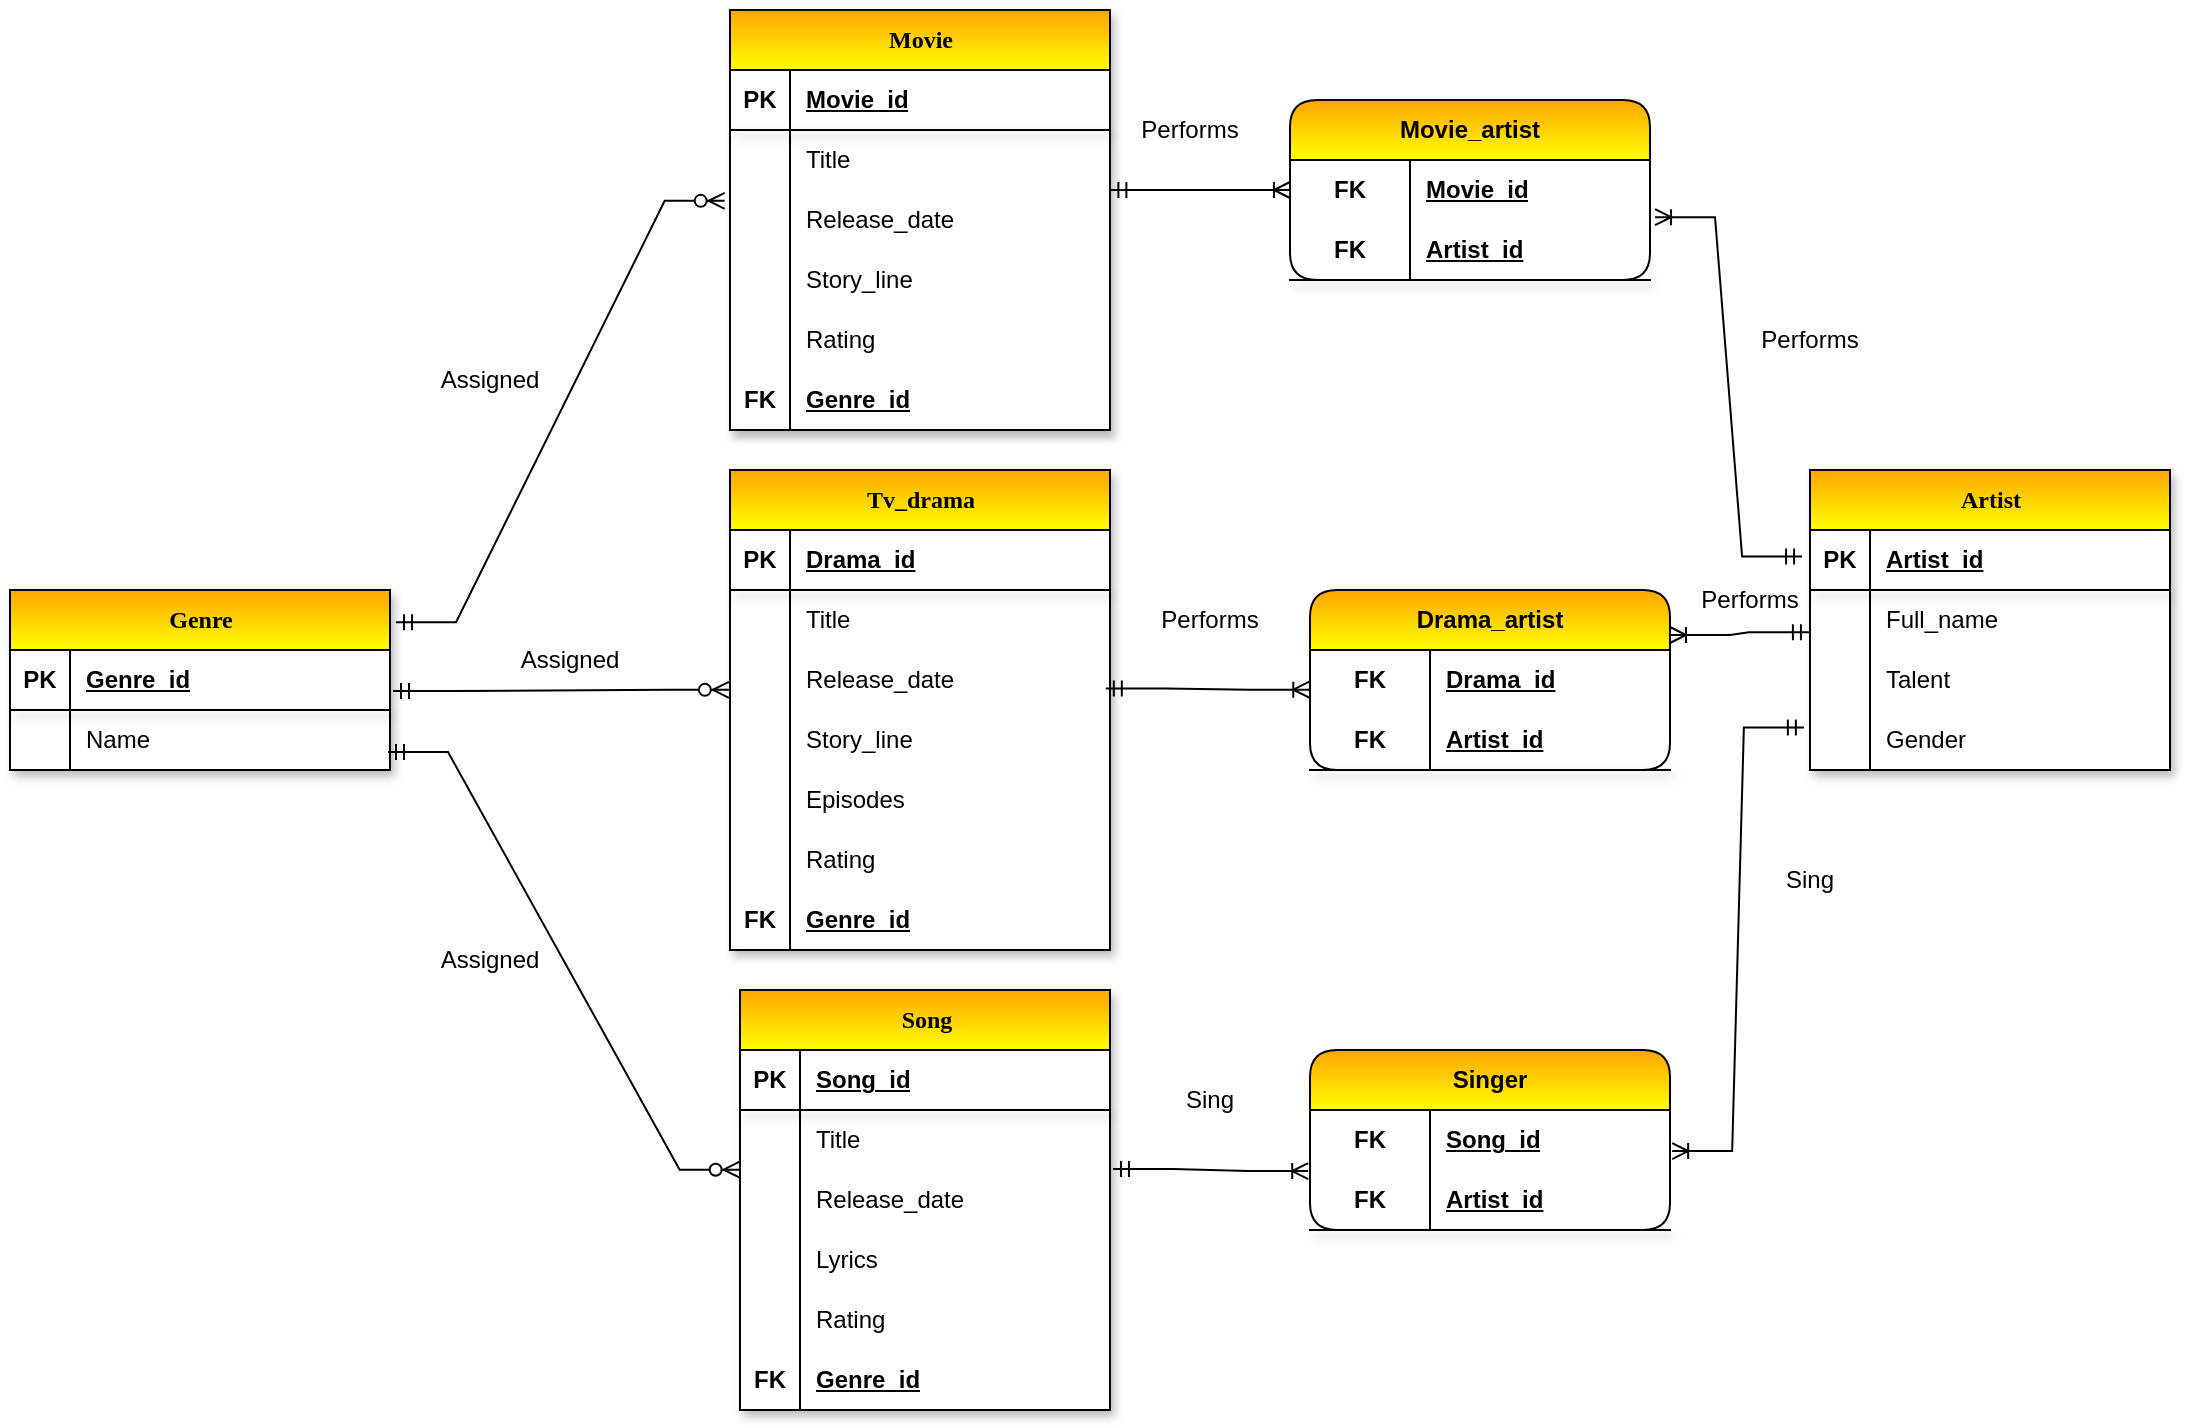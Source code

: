 <mxfile version="24.2.7" type="github">
  <diagram id="R2lEEEUBdFMjLlhIrx00" name="Page-1">
    <mxGraphModel dx="1913" dy="510" grid="1" gridSize="10" guides="1" tooltips="1" connect="1" arrows="1" fold="1" page="1" pageScale="1" pageWidth="850" pageHeight="1100" math="0" shadow="0" extFonts="Permanent Marker^https://fonts.googleapis.com/css?family=Permanent+Marker">
      <root>
        <mxCell id="0" />
        <mxCell id="1" parent="0" />
        <mxCell id="d4R7U-uVVvmvV2DnVo3v-1" value="&lt;font face=&quot;Times New Roman&quot;&gt;Movie&lt;/font&gt;" style="shape=table;startSize=30;container=1;collapsible=1;childLayout=tableLayout;fixedRows=1;rowLines=0;fontStyle=1;align=center;resizeLast=1;html=1;gradientColor=#FFFF00;swimlaneFillColor=default;fillColor=#FFA500;shadow=1;" parent="1" vertex="1">
          <mxGeometry x="330" y="270" width="190" height="210" as="geometry">
            <mxRectangle x="330" y="270" width="70" height="30" as="alternateBounds" />
          </mxGeometry>
        </mxCell>
        <mxCell id="d4R7U-uVVvmvV2DnVo3v-2" value="" style="shape=tableRow;horizontal=0;startSize=0;swimlaneHead=0;swimlaneBody=0;fillColor=none;collapsible=0;dropTarget=0;points=[[0,0.5],[1,0.5]];portConstraint=eastwest;top=0;left=0;right=0;bottom=1;shadow=1;" parent="d4R7U-uVVvmvV2DnVo3v-1" vertex="1">
          <mxGeometry y="30" width="190" height="30" as="geometry" />
        </mxCell>
        <mxCell id="d4R7U-uVVvmvV2DnVo3v-3" value="PK" style="shape=partialRectangle;connectable=0;fillColor=none;top=0;left=0;bottom=0;right=0;fontStyle=1;overflow=hidden;whiteSpace=wrap;html=1;shadow=1;" parent="d4R7U-uVVvmvV2DnVo3v-2" vertex="1">
          <mxGeometry width="30" height="30" as="geometry">
            <mxRectangle width="30" height="30" as="alternateBounds" />
          </mxGeometry>
        </mxCell>
        <mxCell id="d4R7U-uVVvmvV2DnVo3v-4" value="Movie_id" style="shape=partialRectangle;connectable=0;fillColor=none;top=0;left=0;bottom=0;right=0;align=left;spacingLeft=6;fontStyle=5;overflow=hidden;whiteSpace=wrap;html=1;shadow=1;" parent="d4R7U-uVVvmvV2DnVo3v-2" vertex="1">
          <mxGeometry x="30" width="160" height="30" as="geometry">
            <mxRectangle width="160" height="30" as="alternateBounds" />
          </mxGeometry>
        </mxCell>
        <mxCell id="d4R7U-uVVvmvV2DnVo3v-5" value="" style="shape=tableRow;horizontal=0;startSize=0;swimlaneHead=0;swimlaneBody=0;fillColor=none;collapsible=0;dropTarget=0;points=[[0,0.5],[1,0.5]];portConstraint=eastwest;top=0;left=0;right=0;bottom=0;shadow=1;" parent="d4R7U-uVVvmvV2DnVo3v-1" vertex="1">
          <mxGeometry y="60" width="190" height="30" as="geometry" />
        </mxCell>
        <mxCell id="d4R7U-uVVvmvV2DnVo3v-6" value="" style="shape=partialRectangle;connectable=0;fillColor=none;top=0;left=0;bottom=0;right=0;editable=1;overflow=hidden;whiteSpace=wrap;html=1;shadow=1;" parent="d4R7U-uVVvmvV2DnVo3v-5" vertex="1">
          <mxGeometry width="30" height="30" as="geometry">
            <mxRectangle width="30" height="30" as="alternateBounds" />
          </mxGeometry>
        </mxCell>
        <mxCell id="d4R7U-uVVvmvV2DnVo3v-7" value="Title" style="shape=partialRectangle;connectable=0;fillColor=none;top=0;left=0;bottom=0;right=0;align=left;spacingLeft=6;overflow=hidden;whiteSpace=wrap;html=1;shadow=1;" parent="d4R7U-uVVvmvV2DnVo3v-5" vertex="1">
          <mxGeometry x="30" width="160" height="30" as="geometry">
            <mxRectangle width="160" height="30" as="alternateBounds" />
          </mxGeometry>
        </mxCell>
        <mxCell id="d4R7U-uVVvmvV2DnVo3v-8" value="" style="shape=tableRow;horizontal=0;startSize=0;swimlaneHead=0;swimlaneBody=0;fillColor=none;collapsible=0;dropTarget=0;points=[[0,0.5],[1,0.5]];portConstraint=eastwest;top=0;left=0;right=0;bottom=0;shadow=1;" parent="d4R7U-uVVvmvV2DnVo3v-1" vertex="1">
          <mxGeometry y="90" width="190" height="30" as="geometry" />
        </mxCell>
        <mxCell id="d4R7U-uVVvmvV2DnVo3v-9" value="" style="shape=partialRectangle;connectable=0;fillColor=none;top=0;left=0;bottom=0;right=0;editable=1;overflow=hidden;whiteSpace=wrap;html=1;shadow=1;" parent="d4R7U-uVVvmvV2DnVo3v-8" vertex="1">
          <mxGeometry width="30" height="30" as="geometry">
            <mxRectangle width="30" height="30" as="alternateBounds" />
          </mxGeometry>
        </mxCell>
        <mxCell id="d4R7U-uVVvmvV2DnVo3v-10" value="Release_date" style="shape=partialRectangle;connectable=0;fillColor=none;top=0;left=0;bottom=0;right=0;align=left;spacingLeft=6;overflow=hidden;whiteSpace=wrap;html=1;shadow=1;" parent="d4R7U-uVVvmvV2DnVo3v-8" vertex="1">
          <mxGeometry x="30" width="160" height="30" as="geometry">
            <mxRectangle width="160" height="30" as="alternateBounds" />
          </mxGeometry>
        </mxCell>
        <mxCell id="d4R7U-uVVvmvV2DnVo3v-11" value="" style="shape=tableRow;horizontal=0;startSize=0;swimlaneHead=0;swimlaneBody=0;fillColor=none;collapsible=0;dropTarget=0;points=[[0,0.5],[1,0.5]];portConstraint=eastwest;top=0;left=0;right=0;bottom=0;shadow=1;" parent="d4R7U-uVVvmvV2DnVo3v-1" vertex="1">
          <mxGeometry y="120" width="190" height="30" as="geometry" />
        </mxCell>
        <mxCell id="d4R7U-uVVvmvV2DnVo3v-12" value="" style="shape=partialRectangle;connectable=0;fillColor=none;top=0;left=0;bottom=0;right=0;editable=1;overflow=hidden;whiteSpace=wrap;html=1;shadow=1;" parent="d4R7U-uVVvmvV2DnVo3v-11" vertex="1">
          <mxGeometry width="30" height="30" as="geometry">
            <mxRectangle width="30" height="30" as="alternateBounds" />
          </mxGeometry>
        </mxCell>
        <mxCell id="d4R7U-uVVvmvV2DnVo3v-13" value="Story_line" style="shape=partialRectangle;connectable=0;fillColor=none;top=0;left=0;bottom=0;right=0;align=left;spacingLeft=6;overflow=hidden;whiteSpace=wrap;html=1;shadow=1;" parent="d4R7U-uVVvmvV2DnVo3v-11" vertex="1">
          <mxGeometry x="30" width="160" height="30" as="geometry">
            <mxRectangle width="160" height="30" as="alternateBounds" />
          </mxGeometry>
        </mxCell>
        <mxCell id="d4R7U-uVVvmvV2DnVo3v-127" value="" style="shape=tableRow;horizontal=0;startSize=0;swimlaneHead=0;swimlaneBody=0;fillColor=none;collapsible=0;dropTarget=0;points=[[0,0.5],[1,0.5]];portConstraint=eastwest;top=0;left=0;right=0;bottom=0;shadow=1;" parent="d4R7U-uVVvmvV2DnVo3v-1" vertex="1">
          <mxGeometry y="150" width="190" height="30" as="geometry" />
        </mxCell>
        <mxCell id="d4R7U-uVVvmvV2DnVo3v-128" value="" style="shape=partialRectangle;connectable=0;fillColor=none;top=0;left=0;bottom=0;right=0;editable=1;overflow=hidden;whiteSpace=wrap;html=1;shadow=1;" parent="d4R7U-uVVvmvV2DnVo3v-127" vertex="1">
          <mxGeometry width="30" height="30" as="geometry">
            <mxRectangle width="30" height="30" as="alternateBounds" />
          </mxGeometry>
        </mxCell>
        <mxCell id="d4R7U-uVVvmvV2DnVo3v-129" value="Rating" style="shape=partialRectangle;connectable=0;fillColor=none;top=0;left=0;bottom=0;right=0;align=left;spacingLeft=6;overflow=hidden;whiteSpace=wrap;html=1;shadow=1;" parent="d4R7U-uVVvmvV2DnVo3v-127" vertex="1">
          <mxGeometry x="30" width="160" height="30" as="geometry">
            <mxRectangle width="160" height="30" as="alternateBounds" />
          </mxGeometry>
        </mxCell>
        <mxCell id="18lf-Ydy5xleRMhgk-2t-23" value="" style="shape=tableRow;horizontal=0;startSize=0;swimlaneHead=0;swimlaneBody=0;fillColor=none;collapsible=0;dropTarget=0;points=[[0,0.5],[1,0.5]];portConstraint=eastwest;top=0;left=0;right=0;bottom=1;shadow=1;" vertex="1" parent="d4R7U-uVVvmvV2DnVo3v-1">
          <mxGeometry y="180" width="190" height="30" as="geometry" />
        </mxCell>
        <mxCell id="18lf-Ydy5xleRMhgk-2t-24" value="FK" style="shape=partialRectangle;connectable=0;fillColor=none;top=0;left=0;bottom=0;right=0;fontStyle=1;overflow=hidden;whiteSpace=wrap;html=1;shadow=1;" vertex="1" parent="18lf-Ydy5xleRMhgk-2t-23">
          <mxGeometry width="30" height="30" as="geometry">
            <mxRectangle width="30" height="30" as="alternateBounds" />
          </mxGeometry>
        </mxCell>
        <mxCell id="18lf-Ydy5xleRMhgk-2t-25" value="Genre_id" style="shape=partialRectangle;connectable=0;fillColor=none;top=0;left=0;bottom=0;right=0;align=left;spacingLeft=6;fontStyle=5;overflow=hidden;whiteSpace=wrap;html=1;shadow=1;" vertex="1" parent="18lf-Ydy5xleRMhgk-2t-23">
          <mxGeometry x="30" width="160" height="30" as="geometry">
            <mxRectangle width="160" height="30" as="alternateBounds" />
          </mxGeometry>
        </mxCell>
        <mxCell id="d4R7U-uVVvmvV2DnVo3v-42" value="&lt;font face=&quot;Times New Roman&quot;&gt;Tv_drama&lt;/font&gt;" style="shape=table;startSize=30;container=1;collapsible=1;childLayout=tableLayout;fixedRows=1;rowLines=0;fontStyle=1;align=center;resizeLast=1;html=1;gradientColor=#FFFF00;swimlaneFillColor=default;fillColor=#FFA500;shadow=1;" parent="1" vertex="1">
          <mxGeometry x="330" y="500" width="190" height="240" as="geometry">
            <mxRectangle x="330" y="150" width="70" height="30" as="alternateBounds" />
          </mxGeometry>
        </mxCell>
        <mxCell id="d4R7U-uVVvmvV2DnVo3v-43" value="" style="shape=tableRow;horizontal=0;startSize=0;swimlaneHead=0;swimlaneBody=0;fillColor=none;collapsible=0;dropTarget=0;points=[[0,0.5],[1,0.5]];portConstraint=eastwest;top=0;left=0;right=0;bottom=1;shadow=1;" parent="d4R7U-uVVvmvV2DnVo3v-42" vertex="1">
          <mxGeometry y="30" width="190" height="30" as="geometry" />
        </mxCell>
        <mxCell id="d4R7U-uVVvmvV2DnVo3v-44" value="PK" style="shape=partialRectangle;connectable=0;fillColor=none;top=0;left=0;bottom=0;right=0;fontStyle=1;overflow=hidden;whiteSpace=wrap;html=1;shadow=1;" parent="d4R7U-uVVvmvV2DnVo3v-43" vertex="1">
          <mxGeometry width="30" height="30" as="geometry">
            <mxRectangle width="30" height="30" as="alternateBounds" />
          </mxGeometry>
        </mxCell>
        <mxCell id="d4R7U-uVVvmvV2DnVo3v-45" value="Drama_id" style="shape=partialRectangle;connectable=0;fillColor=none;top=0;left=0;bottom=0;right=0;align=left;spacingLeft=6;fontStyle=5;overflow=hidden;whiteSpace=wrap;html=1;shadow=1;" parent="d4R7U-uVVvmvV2DnVo3v-43" vertex="1">
          <mxGeometry x="30" width="160" height="30" as="geometry">
            <mxRectangle width="160" height="30" as="alternateBounds" />
          </mxGeometry>
        </mxCell>
        <mxCell id="d4R7U-uVVvmvV2DnVo3v-46" value="" style="shape=tableRow;horizontal=0;startSize=0;swimlaneHead=0;swimlaneBody=0;fillColor=none;collapsible=0;dropTarget=0;points=[[0,0.5],[1,0.5]];portConstraint=eastwest;top=0;left=0;right=0;bottom=0;shadow=1;" parent="d4R7U-uVVvmvV2DnVo3v-42" vertex="1">
          <mxGeometry y="60" width="190" height="30" as="geometry" />
        </mxCell>
        <mxCell id="d4R7U-uVVvmvV2DnVo3v-47" value="" style="shape=partialRectangle;connectable=0;fillColor=none;top=0;left=0;bottom=0;right=0;editable=1;overflow=hidden;whiteSpace=wrap;html=1;shadow=1;" parent="d4R7U-uVVvmvV2DnVo3v-46" vertex="1">
          <mxGeometry width="30" height="30" as="geometry">
            <mxRectangle width="30" height="30" as="alternateBounds" />
          </mxGeometry>
        </mxCell>
        <mxCell id="d4R7U-uVVvmvV2DnVo3v-48" value="Title" style="shape=partialRectangle;connectable=0;fillColor=none;top=0;left=0;bottom=0;right=0;align=left;spacingLeft=6;overflow=hidden;whiteSpace=wrap;html=1;shadow=1;" parent="d4R7U-uVVvmvV2DnVo3v-46" vertex="1">
          <mxGeometry x="30" width="160" height="30" as="geometry">
            <mxRectangle width="160" height="30" as="alternateBounds" />
          </mxGeometry>
        </mxCell>
        <mxCell id="d4R7U-uVVvmvV2DnVo3v-49" value="" style="shape=tableRow;horizontal=0;startSize=0;swimlaneHead=0;swimlaneBody=0;fillColor=none;collapsible=0;dropTarget=0;points=[[0,0.5],[1,0.5]];portConstraint=eastwest;top=0;left=0;right=0;bottom=0;shadow=1;" parent="d4R7U-uVVvmvV2DnVo3v-42" vertex="1">
          <mxGeometry y="90" width="190" height="30" as="geometry" />
        </mxCell>
        <mxCell id="d4R7U-uVVvmvV2DnVo3v-50" value="" style="shape=partialRectangle;connectable=0;fillColor=none;top=0;left=0;bottom=0;right=0;editable=1;overflow=hidden;whiteSpace=wrap;html=1;shadow=1;" parent="d4R7U-uVVvmvV2DnVo3v-49" vertex="1">
          <mxGeometry width="30" height="30" as="geometry">
            <mxRectangle width="30" height="30" as="alternateBounds" />
          </mxGeometry>
        </mxCell>
        <mxCell id="d4R7U-uVVvmvV2DnVo3v-51" value="Release_date" style="shape=partialRectangle;connectable=0;fillColor=none;top=0;left=0;bottom=0;right=0;align=left;spacingLeft=6;overflow=hidden;whiteSpace=wrap;html=1;shadow=1;" parent="d4R7U-uVVvmvV2DnVo3v-49" vertex="1">
          <mxGeometry x="30" width="160" height="30" as="geometry">
            <mxRectangle width="160" height="30" as="alternateBounds" />
          </mxGeometry>
        </mxCell>
        <mxCell id="d4R7U-uVVvmvV2DnVo3v-52" value="" style="shape=tableRow;horizontal=0;startSize=0;swimlaneHead=0;swimlaneBody=0;fillColor=none;collapsible=0;dropTarget=0;points=[[0,0.5],[1,0.5]];portConstraint=eastwest;top=0;left=0;right=0;bottom=0;shadow=1;" parent="d4R7U-uVVvmvV2DnVo3v-42" vertex="1">
          <mxGeometry y="120" width="190" height="30" as="geometry" />
        </mxCell>
        <mxCell id="d4R7U-uVVvmvV2DnVo3v-53" value="" style="shape=partialRectangle;connectable=0;fillColor=none;top=0;left=0;bottom=0;right=0;editable=1;overflow=hidden;whiteSpace=wrap;html=1;shadow=1;" parent="d4R7U-uVVvmvV2DnVo3v-52" vertex="1">
          <mxGeometry width="30" height="30" as="geometry">
            <mxRectangle width="30" height="30" as="alternateBounds" />
          </mxGeometry>
        </mxCell>
        <mxCell id="d4R7U-uVVvmvV2DnVo3v-54" value="Story_line" style="shape=partialRectangle;connectable=0;fillColor=none;top=0;left=0;bottom=0;right=0;align=left;spacingLeft=6;overflow=hidden;whiteSpace=wrap;html=1;shadow=1;" parent="d4R7U-uVVvmvV2DnVo3v-52" vertex="1">
          <mxGeometry x="30" width="160" height="30" as="geometry">
            <mxRectangle width="160" height="30" as="alternateBounds" />
          </mxGeometry>
        </mxCell>
        <mxCell id="d4R7U-uVVvmvV2DnVo3v-55" value="" style="shape=tableRow;horizontal=0;startSize=0;swimlaneHead=0;swimlaneBody=0;fillColor=none;collapsible=0;dropTarget=0;points=[[0,0.5],[1,0.5]];portConstraint=eastwest;top=0;left=0;right=0;bottom=0;shadow=1;" parent="d4R7U-uVVvmvV2DnVo3v-42" vertex="1">
          <mxGeometry y="150" width="190" height="30" as="geometry" />
        </mxCell>
        <mxCell id="d4R7U-uVVvmvV2DnVo3v-56" value="" style="shape=partialRectangle;connectable=0;fillColor=none;top=0;left=0;bottom=0;right=0;editable=1;overflow=hidden;whiteSpace=wrap;html=1;shadow=1;" parent="d4R7U-uVVvmvV2DnVo3v-55" vertex="1">
          <mxGeometry width="30" height="30" as="geometry">
            <mxRectangle width="30" height="30" as="alternateBounds" />
          </mxGeometry>
        </mxCell>
        <mxCell id="d4R7U-uVVvmvV2DnVo3v-57" value="Episodes" style="shape=partialRectangle;connectable=0;fillColor=none;top=0;left=0;bottom=0;right=0;align=left;spacingLeft=6;overflow=hidden;whiteSpace=wrap;html=1;shadow=1;" parent="d4R7U-uVVvmvV2DnVo3v-55" vertex="1">
          <mxGeometry x="30" width="160" height="30" as="geometry">
            <mxRectangle width="160" height="30" as="alternateBounds" />
          </mxGeometry>
        </mxCell>
        <mxCell id="d4R7U-uVVvmvV2DnVo3v-130" value="" style="shape=tableRow;horizontal=0;startSize=0;swimlaneHead=0;swimlaneBody=0;fillColor=none;collapsible=0;dropTarget=0;points=[[0,0.5],[1,0.5]];portConstraint=eastwest;top=0;left=0;right=0;bottom=0;shadow=1;" parent="d4R7U-uVVvmvV2DnVo3v-42" vertex="1">
          <mxGeometry y="180" width="190" height="30" as="geometry" />
        </mxCell>
        <mxCell id="d4R7U-uVVvmvV2DnVo3v-131" value="" style="shape=partialRectangle;connectable=0;fillColor=none;top=0;left=0;bottom=0;right=0;editable=1;overflow=hidden;whiteSpace=wrap;html=1;shadow=1;" parent="d4R7U-uVVvmvV2DnVo3v-130" vertex="1">
          <mxGeometry width="30" height="30" as="geometry">
            <mxRectangle width="30" height="30" as="alternateBounds" />
          </mxGeometry>
        </mxCell>
        <mxCell id="d4R7U-uVVvmvV2DnVo3v-132" value="Rating" style="shape=partialRectangle;connectable=0;fillColor=none;top=0;left=0;bottom=0;right=0;align=left;spacingLeft=6;overflow=hidden;whiteSpace=wrap;html=1;shadow=1;" parent="d4R7U-uVVvmvV2DnVo3v-130" vertex="1">
          <mxGeometry x="30" width="160" height="30" as="geometry">
            <mxRectangle width="160" height="30" as="alternateBounds" />
          </mxGeometry>
        </mxCell>
        <mxCell id="18lf-Ydy5xleRMhgk-2t-4" value="" style="shape=tableRow;horizontal=0;startSize=0;swimlaneHead=0;swimlaneBody=0;fillColor=none;collapsible=0;dropTarget=0;points=[[0,0.5],[1,0.5]];portConstraint=eastwest;top=0;left=0;right=0;bottom=0;shadow=1;" vertex="1" parent="d4R7U-uVVvmvV2DnVo3v-42">
          <mxGeometry y="210" width="190" height="30" as="geometry" />
        </mxCell>
        <mxCell id="18lf-Ydy5xleRMhgk-2t-5" value="&lt;b&gt;FK&lt;/b&gt;" style="shape=partialRectangle;connectable=0;fillColor=none;top=0;left=0;bottom=0;right=0;editable=1;overflow=hidden;whiteSpace=wrap;html=1;shadow=1;" vertex="1" parent="18lf-Ydy5xleRMhgk-2t-4">
          <mxGeometry width="30" height="30" as="geometry">
            <mxRectangle width="30" height="30" as="alternateBounds" />
          </mxGeometry>
        </mxCell>
        <mxCell id="18lf-Ydy5xleRMhgk-2t-6" value="&lt;b&gt;&lt;u&gt;Genre_id&lt;/u&gt;&lt;/b&gt;" style="shape=partialRectangle;connectable=0;fillColor=none;top=0;left=0;bottom=0;right=0;align=left;spacingLeft=6;overflow=hidden;whiteSpace=wrap;html=1;shadow=1;" vertex="1" parent="18lf-Ydy5xleRMhgk-2t-4">
          <mxGeometry x="30" width="160" height="30" as="geometry">
            <mxRectangle width="160" height="30" as="alternateBounds" />
          </mxGeometry>
        </mxCell>
        <mxCell id="d4R7U-uVVvmvV2DnVo3v-58" value="&lt;font face=&quot;Times New Roman&quot;&gt;Song&lt;/font&gt;" style="shape=table;startSize=30;container=1;collapsible=1;childLayout=tableLayout;fixedRows=1;rowLines=0;fontStyle=1;align=center;resizeLast=1;html=1;gradientColor=#FFFF00;swimlaneFillColor=default;fillColor=#FFA500;shadow=1;" parent="1" vertex="1">
          <mxGeometry x="335" y="760" width="185" height="210" as="geometry">
            <mxRectangle x="330" y="150" width="70" height="30" as="alternateBounds" />
          </mxGeometry>
        </mxCell>
        <mxCell id="d4R7U-uVVvmvV2DnVo3v-59" value="" style="shape=tableRow;horizontal=0;startSize=0;swimlaneHead=0;swimlaneBody=0;fillColor=none;collapsible=0;dropTarget=0;points=[[0,0.5],[1,0.5]];portConstraint=eastwest;top=0;left=0;right=0;bottom=1;shadow=1;" parent="d4R7U-uVVvmvV2DnVo3v-58" vertex="1">
          <mxGeometry y="30" width="185" height="30" as="geometry" />
        </mxCell>
        <mxCell id="d4R7U-uVVvmvV2DnVo3v-60" value="PK" style="shape=partialRectangle;connectable=0;fillColor=none;top=0;left=0;bottom=0;right=0;fontStyle=1;overflow=hidden;whiteSpace=wrap;html=1;shadow=1;" parent="d4R7U-uVVvmvV2DnVo3v-59" vertex="1">
          <mxGeometry width="30" height="30" as="geometry">
            <mxRectangle width="30" height="30" as="alternateBounds" />
          </mxGeometry>
        </mxCell>
        <mxCell id="d4R7U-uVVvmvV2DnVo3v-61" value="Song_id" style="shape=partialRectangle;connectable=0;fillColor=none;top=0;left=0;bottom=0;right=0;align=left;spacingLeft=6;fontStyle=5;overflow=hidden;whiteSpace=wrap;html=1;shadow=1;" parent="d4R7U-uVVvmvV2DnVo3v-59" vertex="1">
          <mxGeometry x="30" width="155" height="30" as="geometry">
            <mxRectangle width="155" height="30" as="alternateBounds" />
          </mxGeometry>
        </mxCell>
        <mxCell id="d4R7U-uVVvmvV2DnVo3v-62" value="" style="shape=tableRow;horizontal=0;startSize=0;swimlaneHead=0;swimlaneBody=0;fillColor=none;collapsible=0;dropTarget=0;points=[[0,0.5],[1,0.5]];portConstraint=eastwest;top=0;left=0;right=0;bottom=0;shadow=1;" parent="d4R7U-uVVvmvV2DnVo3v-58" vertex="1">
          <mxGeometry y="60" width="185" height="30" as="geometry" />
        </mxCell>
        <mxCell id="d4R7U-uVVvmvV2DnVo3v-63" value="" style="shape=partialRectangle;connectable=0;fillColor=none;top=0;left=0;bottom=0;right=0;editable=1;overflow=hidden;whiteSpace=wrap;html=1;shadow=1;" parent="d4R7U-uVVvmvV2DnVo3v-62" vertex="1">
          <mxGeometry width="30" height="30" as="geometry">
            <mxRectangle width="30" height="30" as="alternateBounds" />
          </mxGeometry>
        </mxCell>
        <mxCell id="d4R7U-uVVvmvV2DnVo3v-64" value="Title" style="shape=partialRectangle;connectable=0;fillColor=none;top=0;left=0;bottom=0;right=0;align=left;spacingLeft=6;overflow=hidden;whiteSpace=wrap;html=1;shadow=1;" parent="d4R7U-uVVvmvV2DnVo3v-62" vertex="1">
          <mxGeometry x="30" width="155" height="30" as="geometry">
            <mxRectangle width="155" height="30" as="alternateBounds" />
          </mxGeometry>
        </mxCell>
        <mxCell id="d4R7U-uVVvmvV2DnVo3v-65" value="" style="shape=tableRow;horizontal=0;startSize=0;swimlaneHead=0;swimlaneBody=0;fillColor=none;collapsible=0;dropTarget=0;points=[[0,0.5],[1,0.5]];portConstraint=eastwest;top=0;left=0;right=0;bottom=0;shadow=1;" parent="d4R7U-uVVvmvV2DnVo3v-58" vertex="1">
          <mxGeometry y="90" width="185" height="30" as="geometry" />
        </mxCell>
        <mxCell id="d4R7U-uVVvmvV2DnVo3v-66" value="" style="shape=partialRectangle;connectable=0;fillColor=none;top=0;left=0;bottom=0;right=0;editable=1;overflow=hidden;whiteSpace=wrap;html=1;shadow=1;" parent="d4R7U-uVVvmvV2DnVo3v-65" vertex="1">
          <mxGeometry width="30" height="30" as="geometry">
            <mxRectangle width="30" height="30" as="alternateBounds" />
          </mxGeometry>
        </mxCell>
        <mxCell id="d4R7U-uVVvmvV2DnVo3v-67" value="Release_date" style="shape=partialRectangle;connectable=0;fillColor=none;top=0;left=0;bottom=0;right=0;align=left;spacingLeft=6;overflow=hidden;whiteSpace=wrap;html=1;shadow=1;" parent="d4R7U-uVVvmvV2DnVo3v-65" vertex="1">
          <mxGeometry x="30" width="155" height="30" as="geometry">
            <mxRectangle width="155" height="30" as="alternateBounds" />
          </mxGeometry>
        </mxCell>
        <mxCell id="d4R7U-uVVvmvV2DnVo3v-68" value="" style="shape=tableRow;horizontal=0;startSize=0;swimlaneHead=0;swimlaneBody=0;fillColor=none;collapsible=0;dropTarget=0;points=[[0,0.5],[1,0.5]];portConstraint=eastwest;top=0;left=0;right=0;bottom=0;shadow=1;" parent="d4R7U-uVVvmvV2DnVo3v-58" vertex="1">
          <mxGeometry y="120" width="185" height="30" as="geometry" />
        </mxCell>
        <mxCell id="d4R7U-uVVvmvV2DnVo3v-69" value="" style="shape=partialRectangle;connectable=0;fillColor=none;top=0;left=0;bottom=0;right=0;editable=1;overflow=hidden;whiteSpace=wrap;html=1;shadow=1;" parent="d4R7U-uVVvmvV2DnVo3v-68" vertex="1">
          <mxGeometry width="30" height="30" as="geometry">
            <mxRectangle width="30" height="30" as="alternateBounds" />
          </mxGeometry>
        </mxCell>
        <mxCell id="d4R7U-uVVvmvV2DnVo3v-70" value="Lyrics" style="shape=partialRectangle;connectable=0;fillColor=none;top=0;left=0;bottom=0;right=0;align=left;spacingLeft=6;overflow=hidden;whiteSpace=wrap;html=1;shadow=1;" parent="d4R7U-uVVvmvV2DnVo3v-68" vertex="1">
          <mxGeometry x="30" width="155" height="30" as="geometry">
            <mxRectangle width="155" height="30" as="alternateBounds" />
          </mxGeometry>
        </mxCell>
        <mxCell id="d4R7U-uVVvmvV2DnVo3v-184" value="" style="shape=tableRow;horizontal=0;startSize=0;swimlaneHead=0;swimlaneBody=0;fillColor=none;collapsible=0;dropTarget=0;points=[[0,0.5],[1,0.5]];portConstraint=eastwest;top=0;left=0;right=0;bottom=0;shadow=1;" parent="d4R7U-uVVvmvV2DnVo3v-58" vertex="1">
          <mxGeometry y="150" width="185" height="30" as="geometry" />
        </mxCell>
        <mxCell id="d4R7U-uVVvmvV2DnVo3v-185" value="" style="shape=partialRectangle;connectable=0;fillColor=none;top=0;left=0;bottom=0;right=0;editable=1;overflow=hidden;whiteSpace=wrap;html=1;shadow=1;" parent="d4R7U-uVVvmvV2DnVo3v-184" vertex="1">
          <mxGeometry width="30" height="30" as="geometry">
            <mxRectangle width="30" height="30" as="alternateBounds" />
          </mxGeometry>
        </mxCell>
        <mxCell id="d4R7U-uVVvmvV2DnVo3v-186" value="Rating" style="shape=partialRectangle;connectable=0;fillColor=none;top=0;left=0;bottom=0;right=0;align=left;spacingLeft=6;overflow=hidden;whiteSpace=wrap;html=1;shadow=1;" parent="d4R7U-uVVvmvV2DnVo3v-184" vertex="1">
          <mxGeometry x="30" width="155" height="30" as="geometry">
            <mxRectangle width="155" height="30" as="alternateBounds" />
          </mxGeometry>
        </mxCell>
        <mxCell id="18lf-Ydy5xleRMhgk-2t-7" value="" style="shape=tableRow;horizontal=0;startSize=0;swimlaneHead=0;swimlaneBody=0;fillColor=none;collapsible=0;dropTarget=0;points=[[0,0.5],[1,0.5]];portConstraint=eastwest;top=0;left=0;right=0;bottom=0;shadow=1;" vertex="1" parent="d4R7U-uVVvmvV2DnVo3v-58">
          <mxGeometry y="180" width="185" height="30" as="geometry" />
        </mxCell>
        <mxCell id="18lf-Ydy5xleRMhgk-2t-8" value="&lt;b&gt;FK&lt;/b&gt;" style="shape=partialRectangle;connectable=0;fillColor=none;top=0;left=0;bottom=0;right=0;editable=1;overflow=hidden;whiteSpace=wrap;html=1;shadow=1;" vertex="1" parent="18lf-Ydy5xleRMhgk-2t-7">
          <mxGeometry width="30" height="30" as="geometry">
            <mxRectangle width="30" height="30" as="alternateBounds" />
          </mxGeometry>
        </mxCell>
        <mxCell id="18lf-Ydy5xleRMhgk-2t-9" value="&lt;u&gt;&lt;b&gt;Genre_id&lt;/b&gt;&lt;/u&gt;" style="shape=partialRectangle;connectable=0;fillColor=none;top=0;left=0;bottom=0;right=0;align=left;spacingLeft=6;overflow=hidden;whiteSpace=wrap;html=1;shadow=1;" vertex="1" parent="18lf-Ydy5xleRMhgk-2t-7">
          <mxGeometry x="30" width="155" height="30" as="geometry">
            <mxRectangle width="155" height="30" as="alternateBounds" />
          </mxGeometry>
        </mxCell>
        <mxCell id="d4R7U-uVVvmvV2DnVo3v-74" value="&lt;font face=&quot;Times New Roman&quot;&gt;Genre&lt;/font&gt;" style="shape=table;startSize=30;container=1;collapsible=1;childLayout=tableLayout;fixedRows=1;rowLines=0;fontStyle=1;align=center;resizeLast=1;html=1;gradientColor=#FFFF00;swimlaneFillColor=default;fillColor=#FFA500;shadow=1;" parent="1" vertex="1">
          <mxGeometry x="-30" y="560" width="190" height="90" as="geometry">
            <mxRectangle x="330" y="150" width="70" height="30" as="alternateBounds" />
          </mxGeometry>
        </mxCell>
        <mxCell id="d4R7U-uVVvmvV2DnVo3v-75" value="" style="shape=tableRow;horizontal=0;startSize=0;swimlaneHead=0;swimlaneBody=0;fillColor=none;collapsible=0;dropTarget=0;points=[[0,0.5],[1,0.5]];portConstraint=eastwest;top=0;left=0;right=0;bottom=1;shadow=1;" parent="d4R7U-uVVvmvV2DnVo3v-74" vertex="1">
          <mxGeometry y="30" width="190" height="30" as="geometry" />
        </mxCell>
        <mxCell id="d4R7U-uVVvmvV2DnVo3v-76" value="PK" style="shape=partialRectangle;connectable=0;fillColor=none;top=0;left=0;bottom=0;right=0;fontStyle=1;overflow=hidden;whiteSpace=wrap;html=1;shadow=1;" parent="d4R7U-uVVvmvV2DnVo3v-75" vertex="1">
          <mxGeometry width="30" height="30" as="geometry">
            <mxRectangle width="30" height="30" as="alternateBounds" />
          </mxGeometry>
        </mxCell>
        <mxCell id="d4R7U-uVVvmvV2DnVo3v-77" value="Genre_id" style="shape=partialRectangle;connectable=0;fillColor=none;top=0;left=0;bottom=0;right=0;align=left;spacingLeft=6;fontStyle=5;overflow=hidden;whiteSpace=wrap;html=1;shadow=1;" parent="d4R7U-uVVvmvV2DnVo3v-75" vertex="1">
          <mxGeometry x="30" width="160" height="30" as="geometry">
            <mxRectangle width="160" height="30" as="alternateBounds" />
          </mxGeometry>
        </mxCell>
        <mxCell id="d4R7U-uVVvmvV2DnVo3v-78" value="" style="shape=tableRow;horizontal=0;startSize=0;swimlaneHead=0;swimlaneBody=0;fillColor=none;collapsible=0;dropTarget=0;points=[[0,0.5],[1,0.5]];portConstraint=eastwest;top=0;left=0;right=0;bottom=0;shadow=1;" parent="d4R7U-uVVvmvV2DnVo3v-74" vertex="1">
          <mxGeometry y="60" width="190" height="30" as="geometry" />
        </mxCell>
        <mxCell id="d4R7U-uVVvmvV2DnVo3v-79" value="" style="shape=partialRectangle;connectable=0;fillColor=none;top=0;left=0;bottom=0;right=0;editable=1;overflow=hidden;whiteSpace=wrap;html=1;shadow=1;" parent="d4R7U-uVVvmvV2DnVo3v-78" vertex="1">
          <mxGeometry width="30" height="30" as="geometry">
            <mxRectangle width="30" height="30" as="alternateBounds" />
          </mxGeometry>
        </mxCell>
        <mxCell id="d4R7U-uVVvmvV2DnVo3v-80" value="Name" style="shape=partialRectangle;connectable=0;fillColor=none;top=0;left=0;bottom=0;right=0;align=left;spacingLeft=6;overflow=hidden;whiteSpace=wrap;html=1;shadow=1;" parent="d4R7U-uVVvmvV2DnVo3v-78" vertex="1">
          <mxGeometry x="30" width="160" height="30" as="geometry">
            <mxRectangle width="160" height="30" as="alternateBounds" />
          </mxGeometry>
        </mxCell>
        <mxCell id="d4R7U-uVVvmvV2DnVo3v-87" value="&lt;font face=&quot;Times New Roman&quot;&gt;Artist&lt;/font&gt;" style="shape=table;startSize=30;container=1;collapsible=1;childLayout=tableLayout;fixedRows=1;rowLines=0;fontStyle=1;align=center;resizeLast=1;html=1;gradientColor=#FFFF00;swimlaneFillColor=default;fillColor=#FFA500;shadow=1;" parent="1" vertex="1">
          <mxGeometry x="870" y="500" width="180" height="150" as="geometry">
            <mxRectangle x="330" y="150" width="70" height="30" as="alternateBounds" />
          </mxGeometry>
        </mxCell>
        <mxCell id="d4R7U-uVVvmvV2DnVo3v-88" value="" style="shape=tableRow;horizontal=0;startSize=0;swimlaneHead=0;swimlaneBody=0;fillColor=none;collapsible=0;dropTarget=0;points=[[0,0.5],[1,0.5]];portConstraint=eastwest;top=0;left=0;right=0;bottom=1;shadow=1;" parent="d4R7U-uVVvmvV2DnVo3v-87" vertex="1">
          <mxGeometry y="30" width="180" height="30" as="geometry" />
        </mxCell>
        <mxCell id="d4R7U-uVVvmvV2DnVo3v-89" value="PK" style="shape=partialRectangle;connectable=0;fillColor=none;top=0;left=0;bottom=0;right=0;fontStyle=1;overflow=hidden;whiteSpace=wrap;html=1;shadow=1;" parent="d4R7U-uVVvmvV2DnVo3v-88" vertex="1">
          <mxGeometry width="30" height="30" as="geometry">
            <mxRectangle width="30" height="30" as="alternateBounds" />
          </mxGeometry>
        </mxCell>
        <mxCell id="d4R7U-uVVvmvV2DnVo3v-90" value="Artist_id" style="shape=partialRectangle;connectable=0;fillColor=none;top=0;left=0;bottom=0;right=0;align=left;spacingLeft=6;fontStyle=5;overflow=hidden;whiteSpace=wrap;html=1;shadow=1;" parent="d4R7U-uVVvmvV2DnVo3v-88" vertex="1">
          <mxGeometry x="30" width="150" height="30" as="geometry">
            <mxRectangle width="150" height="30" as="alternateBounds" />
          </mxGeometry>
        </mxCell>
        <mxCell id="d4R7U-uVVvmvV2DnVo3v-91" value="" style="shape=tableRow;horizontal=0;startSize=0;swimlaneHead=0;swimlaneBody=0;fillColor=none;collapsible=0;dropTarget=0;points=[[0,0.5],[1,0.5]];portConstraint=eastwest;top=0;left=0;right=0;bottom=0;shadow=1;" parent="d4R7U-uVVvmvV2DnVo3v-87" vertex="1">
          <mxGeometry y="60" width="180" height="30" as="geometry" />
        </mxCell>
        <mxCell id="d4R7U-uVVvmvV2DnVo3v-92" value="" style="shape=partialRectangle;connectable=0;fillColor=none;top=0;left=0;bottom=0;right=0;editable=1;overflow=hidden;whiteSpace=wrap;html=1;shadow=1;" parent="d4R7U-uVVvmvV2DnVo3v-91" vertex="1">
          <mxGeometry width="30" height="30" as="geometry">
            <mxRectangle width="30" height="30" as="alternateBounds" />
          </mxGeometry>
        </mxCell>
        <mxCell id="d4R7U-uVVvmvV2DnVo3v-93" value="Full_name" style="shape=partialRectangle;connectable=0;fillColor=none;top=0;left=0;bottom=0;right=0;align=left;spacingLeft=6;overflow=hidden;whiteSpace=wrap;html=1;shadow=1;" parent="d4R7U-uVVvmvV2DnVo3v-91" vertex="1">
          <mxGeometry x="30" width="150" height="30" as="geometry">
            <mxRectangle width="150" height="30" as="alternateBounds" />
          </mxGeometry>
        </mxCell>
        <mxCell id="d4R7U-uVVvmvV2DnVo3v-94" value="" style="shape=tableRow;horizontal=0;startSize=0;swimlaneHead=0;swimlaneBody=0;fillColor=none;collapsible=0;dropTarget=0;points=[[0,0.5],[1,0.5]];portConstraint=eastwest;top=0;left=0;right=0;bottom=0;shadow=1;" parent="d4R7U-uVVvmvV2DnVo3v-87" vertex="1">
          <mxGeometry y="90" width="180" height="30" as="geometry" />
        </mxCell>
        <mxCell id="d4R7U-uVVvmvV2DnVo3v-95" value="" style="shape=partialRectangle;connectable=0;fillColor=none;top=0;left=0;bottom=0;right=0;editable=1;overflow=hidden;whiteSpace=wrap;html=1;shadow=1;" parent="d4R7U-uVVvmvV2DnVo3v-94" vertex="1">
          <mxGeometry width="30" height="30" as="geometry">
            <mxRectangle width="30" height="30" as="alternateBounds" />
          </mxGeometry>
        </mxCell>
        <mxCell id="d4R7U-uVVvmvV2DnVo3v-96" value="Talent" style="shape=partialRectangle;connectable=0;fillColor=none;top=0;left=0;bottom=0;right=0;align=left;spacingLeft=6;overflow=hidden;whiteSpace=wrap;html=1;shadow=1;" parent="d4R7U-uVVvmvV2DnVo3v-94" vertex="1">
          <mxGeometry x="30" width="150" height="30" as="geometry">
            <mxRectangle width="150" height="30" as="alternateBounds" />
          </mxGeometry>
        </mxCell>
        <mxCell id="d4R7U-uVVvmvV2DnVo3v-97" value="" style="shape=tableRow;horizontal=0;startSize=0;swimlaneHead=0;swimlaneBody=0;fillColor=none;collapsible=0;dropTarget=0;points=[[0,0.5],[1,0.5]];portConstraint=eastwest;top=0;left=0;right=0;bottom=0;shadow=1;" parent="d4R7U-uVVvmvV2DnVo3v-87" vertex="1">
          <mxGeometry y="120" width="180" height="30" as="geometry" />
        </mxCell>
        <mxCell id="d4R7U-uVVvmvV2DnVo3v-98" value="" style="shape=partialRectangle;connectable=0;fillColor=none;top=0;left=0;bottom=0;right=0;editable=1;overflow=hidden;whiteSpace=wrap;html=1;shadow=1;" parent="d4R7U-uVVvmvV2DnVo3v-97" vertex="1">
          <mxGeometry width="30" height="30" as="geometry">
            <mxRectangle width="30" height="30" as="alternateBounds" />
          </mxGeometry>
        </mxCell>
        <mxCell id="d4R7U-uVVvmvV2DnVo3v-99" value="Gender" style="shape=partialRectangle;connectable=0;fillColor=none;top=0;left=0;bottom=0;right=0;align=left;spacingLeft=6;overflow=hidden;whiteSpace=wrap;html=1;shadow=1;" parent="d4R7U-uVVvmvV2DnVo3v-97" vertex="1">
          <mxGeometry x="30" width="150" height="30" as="geometry">
            <mxRectangle width="150" height="30" as="alternateBounds" />
          </mxGeometry>
        </mxCell>
        <mxCell id="d4R7U-uVVvmvV2DnVo3v-133" value="Movie_artist" style="shape=table;startSize=30;container=1;collapsible=1;childLayout=tableLayout;fixedRows=1;rowLines=0;fontStyle=1;align=center;resizeLast=1;html=1;whiteSpace=wrap;gradientColor=#FFFF00;fillColor=#FFA500;swimlaneFillColor=default;shadow=0;rounded=1;" parent="1" vertex="1">
          <mxGeometry x="610" y="315" width="180" height="90" as="geometry" />
        </mxCell>
        <mxCell id="d4R7U-uVVvmvV2DnVo3v-134" value="" style="shape=tableRow;horizontal=0;startSize=0;swimlaneHead=0;swimlaneBody=0;fillColor=none;collapsible=0;dropTarget=0;points=[[0,0.5],[1,0.5]];portConstraint=eastwest;top=0;left=0;right=0;bottom=0;html=1;shadow=1;" parent="d4R7U-uVVvmvV2DnVo3v-133" vertex="1">
          <mxGeometry y="30" width="180" height="30" as="geometry" />
        </mxCell>
        <mxCell id="d4R7U-uVVvmvV2DnVo3v-135" value="FK" style="shape=partialRectangle;connectable=0;fillColor=none;top=0;left=0;bottom=0;right=0;fontStyle=1;overflow=hidden;html=1;whiteSpace=wrap;shadow=1;" parent="d4R7U-uVVvmvV2DnVo3v-134" vertex="1">
          <mxGeometry width="60" height="30" as="geometry">
            <mxRectangle width="60" height="30" as="alternateBounds" />
          </mxGeometry>
        </mxCell>
        <mxCell id="d4R7U-uVVvmvV2DnVo3v-136" value="Movie_id" style="shape=partialRectangle;connectable=0;fillColor=none;top=0;left=0;bottom=0;right=0;align=left;spacingLeft=6;fontStyle=5;overflow=hidden;html=1;whiteSpace=wrap;shadow=1;" parent="d4R7U-uVVvmvV2DnVo3v-134" vertex="1">
          <mxGeometry x="60" width="120" height="30" as="geometry">
            <mxRectangle width="120" height="30" as="alternateBounds" />
          </mxGeometry>
        </mxCell>
        <mxCell id="d4R7U-uVVvmvV2DnVo3v-137" value="" style="shape=tableRow;horizontal=0;startSize=0;swimlaneHead=0;swimlaneBody=0;fillColor=none;collapsible=0;dropTarget=0;points=[[0,0.5],[1,0.5]];portConstraint=eastwest;top=0;left=0;right=0;bottom=1;html=1;shadow=1;" parent="d4R7U-uVVvmvV2DnVo3v-133" vertex="1">
          <mxGeometry y="60" width="180" height="30" as="geometry" />
        </mxCell>
        <mxCell id="d4R7U-uVVvmvV2DnVo3v-138" value="FK" style="shape=partialRectangle;connectable=0;fillColor=none;top=0;left=0;bottom=0;right=0;fontStyle=1;overflow=hidden;html=1;whiteSpace=wrap;shadow=1;" parent="d4R7U-uVVvmvV2DnVo3v-137" vertex="1">
          <mxGeometry width="60" height="30" as="geometry">
            <mxRectangle width="60" height="30" as="alternateBounds" />
          </mxGeometry>
        </mxCell>
        <mxCell id="d4R7U-uVVvmvV2DnVo3v-139" value="Artist_id" style="shape=partialRectangle;connectable=0;fillColor=none;top=0;left=0;bottom=0;right=0;align=left;spacingLeft=6;fontStyle=5;overflow=hidden;html=1;whiteSpace=wrap;shadow=1;" parent="d4R7U-uVVvmvV2DnVo3v-137" vertex="1">
          <mxGeometry x="60" width="120" height="30" as="geometry">
            <mxRectangle width="120" height="30" as="alternateBounds" />
          </mxGeometry>
        </mxCell>
        <mxCell id="d4R7U-uVVvmvV2DnVo3v-146" value="Drama_artist" style="shape=table;startSize=30;container=1;collapsible=1;childLayout=tableLayout;fixedRows=1;rowLines=0;fontStyle=1;align=center;resizeLast=1;html=1;whiteSpace=wrap;gradientColor=#FFFF00;fillColor=#FFA500;swimlaneFillColor=default;shadow=0;rounded=1;" parent="1" vertex="1">
          <mxGeometry x="620" y="560" width="180" height="90" as="geometry" />
        </mxCell>
        <mxCell id="d4R7U-uVVvmvV2DnVo3v-147" value="" style="shape=tableRow;horizontal=0;startSize=0;swimlaneHead=0;swimlaneBody=0;fillColor=none;collapsible=0;dropTarget=0;points=[[0,0.5],[1,0.5]];portConstraint=eastwest;top=0;left=0;right=0;bottom=0;html=1;shadow=1;" parent="d4R7U-uVVvmvV2DnVo3v-146" vertex="1">
          <mxGeometry y="30" width="180" height="30" as="geometry" />
        </mxCell>
        <mxCell id="d4R7U-uVVvmvV2DnVo3v-148" value="FK" style="shape=partialRectangle;connectable=0;fillColor=none;top=0;left=0;bottom=0;right=0;fontStyle=1;overflow=hidden;html=1;whiteSpace=wrap;shadow=1;" parent="d4R7U-uVVvmvV2DnVo3v-147" vertex="1">
          <mxGeometry width="60" height="30" as="geometry">
            <mxRectangle width="60" height="30" as="alternateBounds" />
          </mxGeometry>
        </mxCell>
        <mxCell id="d4R7U-uVVvmvV2DnVo3v-149" value="Drama_id" style="shape=partialRectangle;connectable=0;fillColor=none;top=0;left=0;bottom=0;right=0;align=left;spacingLeft=6;fontStyle=5;overflow=hidden;html=1;whiteSpace=wrap;shadow=1;" parent="d4R7U-uVVvmvV2DnVo3v-147" vertex="1">
          <mxGeometry x="60" width="120" height="30" as="geometry">
            <mxRectangle width="120" height="30" as="alternateBounds" />
          </mxGeometry>
        </mxCell>
        <mxCell id="d4R7U-uVVvmvV2DnVo3v-150" value="" style="shape=tableRow;horizontal=0;startSize=0;swimlaneHead=0;swimlaneBody=0;fillColor=none;collapsible=0;dropTarget=0;points=[[0,0.5],[1,0.5]];portConstraint=eastwest;top=0;left=0;right=0;bottom=1;html=1;shadow=1;" parent="d4R7U-uVVvmvV2DnVo3v-146" vertex="1">
          <mxGeometry y="60" width="180" height="30" as="geometry" />
        </mxCell>
        <mxCell id="d4R7U-uVVvmvV2DnVo3v-151" value="FK" style="shape=partialRectangle;connectable=0;fillColor=none;top=0;left=0;bottom=0;right=0;fontStyle=1;overflow=hidden;html=1;whiteSpace=wrap;shadow=1;" parent="d4R7U-uVVvmvV2DnVo3v-150" vertex="1">
          <mxGeometry width="60" height="30" as="geometry">
            <mxRectangle width="60" height="30" as="alternateBounds" />
          </mxGeometry>
        </mxCell>
        <mxCell id="d4R7U-uVVvmvV2DnVo3v-152" value="Artist_id" style="shape=partialRectangle;connectable=0;fillColor=none;top=0;left=0;bottom=0;right=0;align=left;spacingLeft=6;fontStyle=5;overflow=hidden;html=1;whiteSpace=wrap;shadow=1;" parent="d4R7U-uVVvmvV2DnVo3v-150" vertex="1">
          <mxGeometry x="60" width="120" height="30" as="geometry">
            <mxRectangle width="120" height="30" as="alternateBounds" />
          </mxGeometry>
        </mxCell>
        <mxCell id="d4R7U-uVVvmvV2DnVo3v-153" value="Singer" style="shape=table;startSize=30;container=1;collapsible=1;childLayout=tableLayout;fixedRows=1;rowLines=0;fontStyle=1;align=center;resizeLast=1;html=1;whiteSpace=wrap;gradientColor=#FFFF00;fillColor=#FFA500;swimlaneFillColor=default;shadow=0;rounded=1;" parent="1" vertex="1">
          <mxGeometry x="620" y="790" width="180" height="90" as="geometry" />
        </mxCell>
        <mxCell id="d4R7U-uVVvmvV2DnVo3v-154" value="" style="shape=tableRow;horizontal=0;startSize=0;swimlaneHead=0;swimlaneBody=0;fillColor=none;collapsible=0;dropTarget=0;points=[[0,0.5],[1,0.5]];portConstraint=eastwest;top=0;left=0;right=0;bottom=0;html=1;shadow=1;" parent="d4R7U-uVVvmvV2DnVo3v-153" vertex="1">
          <mxGeometry y="30" width="180" height="30" as="geometry" />
        </mxCell>
        <mxCell id="d4R7U-uVVvmvV2DnVo3v-155" value="FK" style="shape=partialRectangle;connectable=0;fillColor=none;top=0;left=0;bottom=0;right=0;fontStyle=1;overflow=hidden;html=1;whiteSpace=wrap;shadow=1;" parent="d4R7U-uVVvmvV2DnVo3v-154" vertex="1">
          <mxGeometry width="60" height="30" as="geometry">
            <mxRectangle width="60" height="30" as="alternateBounds" />
          </mxGeometry>
        </mxCell>
        <mxCell id="d4R7U-uVVvmvV2DnVo3v-156" value="Song_id" style="shape=partialRectangle;connectable=0;fillColor=none;top=0;left=0;bottom=0;right=0;align=left;spacingLeft=6;fontStyle=5;overflow=hidden;html=1;whiteSpace=wrap;shadow=1;" parent="d4R7U-uVVvmvV2DnVo3v-154" vertex="1">
          <mxGeometry x="60" width="120" height="30" as="geometry">
            <mxRectangle width="120" height="30" as="alternateBounds" />
          </mxGeometry>
        </mxCell>
        <mxCell id="d4R7U-uVVvmvV2DnVo3v-157" value="" style="shape=tableRow;horizontal=0;startSize=0;swimlaneHead=0;swimlaneBody=0;fillColor=none;collapsible=0;dropTarget=0;points=[[0,0.5],[1,0.5]];portConstraint=eastwest;top=0;left=0;right=0;bottom=1;html=1;shadow=1;" parent="d4R7U-uVVvmvV2DnVo3v-153" vertex="1">
          <mxGeometry y="60" width="180" height="30" as="geometry" />
        </mxCell>
        <mxCell id="d4R7U-uVVvmvV2DnVo3v-158" value="FK" style="shape=partialRectangle;connectable=0;fillColor=none;top=0;left=0;bottom=0;right=0;fontStyle=1;overflow=hidden;html=1;whiteSpace=wrap;shadow=1;" parent="d4R7U-uVVvmvV2DnVo3v-157" vertex="1">
          <mxGeometry width="60" height="30" as="geometry">
            <mxRectangle width="60" height="30" as="alternateBounds" />
          </mxGeometry>
        </mxCell>
        <mxCell id="d4R7U-uVVvmvV2DnVo3v-159" value="Artist_id" style="shape=partialRectangle;connectable=0;fillColor=none;top=0;left=0;bottom=0;right=0;align=left;spacingLeft=6;fontStyle=5;overflow=hidden;html=1;whiteSpace=wrap;shadow=1;" parent="d4R7U-uVVvmvV2DnVo3v-157" vertex="1">
          <mxGeometry x="60" width="120" height="30" as="geometry">
            <mxRectangle width="120" height="30" as="alternateBounds" />
          </mxGeometry>
        </mxCell>
        <mxCell id="d4R7U-uVVvmvV2DnVo3v-187" value="" style="edgeStyle=entityRelationEdgeStyle;fontSize=12;html=1;endArrow=ERoneToMany;startArrow=ERmandOne;rounded=0;entryX=0;entryY=0.5;entryDx=0;entryDy=0;exitX=1.001;exitY=-0.002;exitDx=0;exitDy=0;exitPerimeter=0;" parent="1" source="d4R7U-uVVvmvV2DnVo3v-8" target="d4R7U-uVVvmvV2DnVo3v-134" edge="1">
          <mxGeometry width="100" height="100" relative="1" as="geometry">
            <mxPoint x="523" y="46" as="sourcePoint" />
            <mxPoint x="710" y="10" as="targetPoint" />
            <Array as="points">
              <mxPoint x="870" y="70" />
              <mxPoint x="880" y="60" />
            </Array>
          </mxGeometry>
        </mxCell>
        <mxCell id="d4R7U-uVVvmvV2DnVo3v-188" value="" style="edgeStyle=entityRelationEdgeStyle;fontSize=12;html=1;endArrow=ERoneToMany;startArrow=ERmandOne;rounded=0;exitX=1.008;exitY=-0.015;exitDx=0;exitDy=0;exitPerimeter=0;entryX=-0.005;entryY=0.018;entryDx=0;entryDy=0;entryPerimeter=0;" parent="1" source="d4R7U-uVVvmvV2DnVo3v-65" target="d4R7U-uVVvmvV2DnVo3v-157" edge="1">
          <mxGeometry width="100" height="100" relative="1" as="geometry">
            <mxPoint x="530" y="1120" as="sourcePoint" />
            <mxPoint x="850" y="1120" as="targetPoint" />
            <Array as="points">
              <mxPoint x="870" y="1150" />
              <mxPoint x="880" y="1140" />
            </Array>
          </mxGeometry>
        </mxCell>
        <mxCell id="d4R7U-uVVvmvV2DnVo3v-189" value="" style="edgeStyle=entityRelationEdgeStyle;fontSize=12;html=1;endArrow=ERoneToMany;startArrow=ERmandOne;rounded=0;exitX=0.989;exitY=0.641;exitDx=0;exitDy=0;exitPerimeter=0;entryX=-0.002;entryY=0.661;entryDx=0;entryDy=0;entryPerimeter=0;" parent="1" source="d4R7U-uVVvmvV2DnVo3v-49" target="d4R7U-uVVvmvV2DnVo3v-147" edge="1">
          <mxGeometry width="100" height="100" relative="1" as="geometry">
            <mxPoint x="540" y="610" as="sourcePoint" />
            <mxPoint x="861" y="609" as="targetPoint" />
            <Array as="points">
              <mxPoint x="870" y="640" />
              <mxPoint x="880" y="630" />
            </Array>
          </mxGeometry>
        </mxCell>
        <mxCell id="d4R7U-uVVvmvV2DnVo3v-192" value="" style="edgeStyle=entityRelationEdgeStyle;fontSize=12;html=1;endArrow=ERoneToMany;startArrow=ERmandOne;rounded=0;entryX=1;entryY=0.25;entryDx=0;entryDy=0;exitX=-0.003;exitY=0.704;exitDx=0;exitDy=0;exitPerimeter=0;" parent="1" source="d4R7U-uVVvmvV2DnVo3v-91" target="d4R7U-uVVvmvV2DnVo3v-146" edge="1">
          <mxGeometry width="100" height="100" relative="1" as="geometry">
            <mxPoint x="1275" y="586" as="sourcePoint" />
            <mxPoint x="1050" y="590" as="targetPoint" />
            <Array as="points">
              <mxPoint x="1302.09" y="640" />
              <mxPoint x="1160" y="590" />
              <mxPoint x="1312.09" y="630" />
            </Array>
          </mxGeometry>
        </mxCell>
        <mxCell id="d4R7U-uVVvmvV2DnVo3v-194" value="" style="edgeStyle=entityRelationEdgeStyle;fontSize=12;html=1;endArrow=ERoneToMany;startArrow=ERmandOne;rounded=0;entryX=1.006;entryY=0.684;entryDx=0;entryDy=0;entryPerimeter=0;exitX=-0.017;exitY=0.293;exitDx=0;exitDy=0;exitPerimeter=0;" parent="1" source="d4R7U-uVVvmvV2DnVo3v-97" target="d4R7U-uVVvmvV2DnVo3v-154" edge="1">
          <mxGeometry width="100" height="100" relative="1" as="geometry">
            <mxPoint x="1410" y="680" as="sourcePoint" />
            <mxPoint x="1510" y="580" as="targetPoint" />
          </mxGeometry>
        </mxCell>
        <mxCell id="d4R7U-uVVvmvV2DnVo3v-195" value="" style="edgeStyle=entityRelationEdgeStyle;fontSize=12;html=1;endArrow=ERoneToMany;startArrow=ERmandOne;rounded=0;entryX=1.014;entryY=0.953;entryDx=0;entryDy=0;entryPerimeter=0;exitX=-0.022;exitY=0.44;exitDx=0;exitDy=0;exitPerimeter=0;" parent="1" source="d4R7U-uVVvmvV2DnVo3v-88" target="d4R7U-uVVvmvV2DnVo3v-134" edge="1">
          <mxGeometry width="100" height="100" relative="1" as="geometry">
            <mxPoint x="830" y="470" as="sourcePoint" />
            <mxPoint x="930" y="370" as="targetPoint" />
          </mxGeometry>
        </mxCell>
        <mxCell id="d4R7U-uVVvmvV2DnVo3v-208" value="" style="edgeStyle=entityRelationEdgeStyle;fontSize=12;html=1;endArrow=ERzeroToMany;startArrow=ERmandOne;rounded=0;entryX=-0.014;entryY=0.181;entryDx=0;entryDy=0;entryPerimeter=0;exitX=1.016;exitY=0.179;exitDx=0;exitDy=0;exitPerimeter=0;" parent="1" source="d4R7U-uVVvmvV2DnVo3v-74" target="d4R7U-uVVvmvV2DnVo3v-8" edge="1">
          <mxGeometry width="100" height="100" relative="1" as="geometry">
            <mxPoint x="380" y="740" as="sourcePoint" />
            <mxPoint x="480" y="640" as="targetPoint" />
          </mxGeometry>
        </mxCell>
        <mxCell id="d4R7U-uVVvmvV2DnVo3v-209" value="" style="edgeStyle=entityRelationEdgeStyle;fontSize=12;html=1;endArrow=ERzeroToMany;startArrow=ERmandOne;rounded=0;exitX=1.008;exitY=0.684;exitDx=0;exitDy=0;exitPerimeter=0;entryX=-0.003;entryY=0.664;entryDx=0;entryDy=0;entryPerimeter=0;" parent="1" source="d4R7U-uVVvmvV2DnVo3v-75" target="d4R7U-uVVvmvV2DnVo3v-49" edge="1">
          <mxGeometry width="100" height="100" relative="1" as="geometry">
            <mxPoint x="170" y="611" as="sourcePoint" />
            <mxPoint x="320" y="610" as="targetPoint" />
          </mxGeometry>
        </mxCell>
        <mxCell id="d4R7U-uVVvmvV2DnVo3v-210" value="" style="edgeStyle=entityRelationEdgeStyle;fontSize=12;html=1;endArrow=ERzeroToMany;startArrow=ERmandOne;rounded=0;exitX=0.995;exitY=-0.005;exitDx=0;exitDy=0;exitPerimeter=0;entryX=-0.001;entryY=-0.005;entryDx=0;entryDy=0;entryPerimeter=0;" parent="1" target="d4R7U-uVVvmvV2DnVo3v-65" edge="1">
          <mxGeometry width="100" height="100" relative="1" as="geometry">
            <mxPoint x="159" y="641" as="sourcePoint" />
            <mxPoint x="330" y="960" as="targetPoint" />
          </mxGeometry>
        </mxCell>
        <mxCell id="d4R7U-uVVvmvV2DnVo3v-212" value="Assigned" style="text;html=1;align=center;verticalAlign=middle;whiteSpace=wrap;rounded=0;" parent="1" vertex="1">
          <mxGeometry x="180" y="440" width="60" height="30" as="geometry" />
        </mxCell>
        <mxCell id="d4R7U-uVVvmvV2DnVo3v-213" value="Assigned" style="text;html=1;align=center;verticalAlign=middle;whiteSpace=wrap;rounded=0;" parent="1" vertex="1">
          <mxGeometry x="180" y="730" width="60" height="30" as="geometry" />
        </mxCell>
        <mxCell id="d4R7U-uVVvmvV2DnVo3v-214" value="Assigned" style="text;html=1;align=center;verticalAlign=middle;whiteSpace=wrap;rounded=0;" parent="1" vertex="1">
          <mxGeometry x="220" y="580" width="60" height="30" as="geometry" />
        </mxCell>
        <mxCell id="d4R7U-uVVvmvV2DnVo3v-215" value="Performs" style="text;html=1;align=center;verticalAlign=middle;whiteSpace=wrap;rounded=0;" parent="1" vertex="1">
          <mxGeometry x="530" y="315" width="60" height="30" as="geometry" />
        </mxCell>
        <mxCell id="d4R7U-uVVvmvV2DnVo3v-217" value="Performs" style="text;html=1;align=center;verticalAlign=middle;whiteSpace=wrap;rounded=0;" parent="1" vertex="1">
          <mxGeometry x="540" y="560" width="60" height="30" as="geometry" />
        </mxCell>
        <mxCell id="d4R7U-uVVvmvV2DnVo3v-218" value="Sing" style="text;html=1;align=center;verticalAlign=middle;whiteSpace=wrap;rounded=0;" parent="1" vertex="1">
          <mxGeometry x="540" y="800" width="60" height="30" as="geometry" />
        </mxCell>
        <mxCell id="d4R7U-uVVvmvV2DnVo3v-219" value="Performs" style="text;html=1;align=center;verticalAlign=middle;whiteSpace=wrap;rounded=0;" parent="1" vertex="1">
          <mxGeometry x="840" y="420" width="60" height="30" as="geometry" />
        </mxCell>
        <mxCell id="d4R7U-uVVvmvV2DnVo3v-220" value="Performs" style="text;html=1;align=center;verticalAlign=middle;whiteSpace=wrap;rounded=0;" parent="1" vertex="1">
          <mxGeometry x="810" y="550" width="60" height="30" as="geometry" />
        </mxCell>
        <mxCell id="d4R7U-uVVvmvV2DnVo3v-221" value="Sing" style="text;html=1;align=center;verticalAlign=middle;whiteSpace=wrap;rounded=0;" parent="1" vertex="1">
          <mxGeometry x="840" y="690" width="60" height="30" as="geometry" />
        </mxCell>
      </root>
    </mxGraphModel>
  </diagram>
</mxfile>
